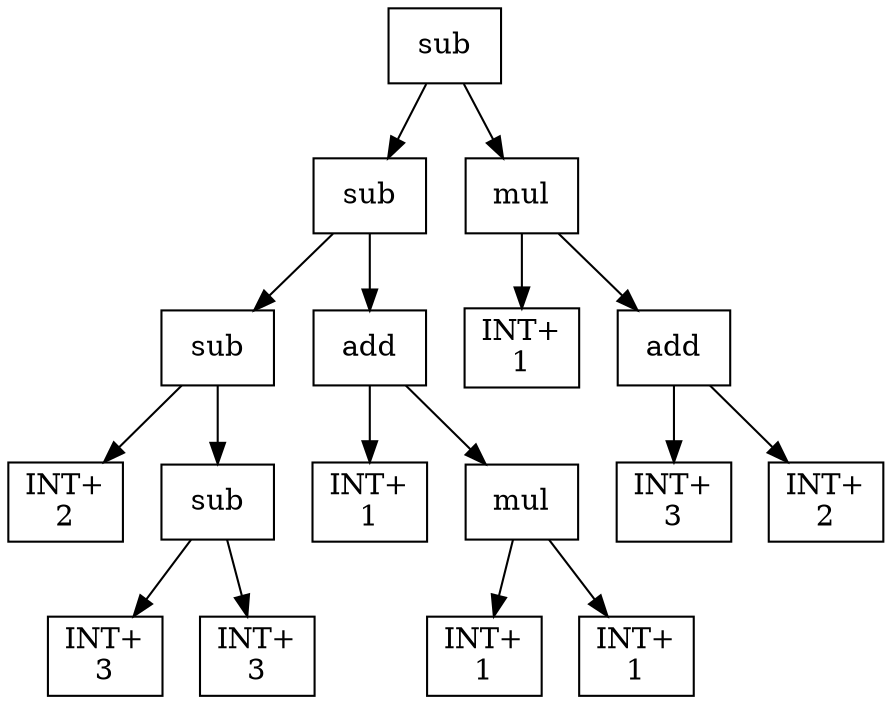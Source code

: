 digraph expr {
  node [shape=box];
  n1 [label="sub"];
  n2 [label="sub"];
  n3 [label="sub"];
  n4 [label="INT+\n2"];
  n5 [label="sub"];
  n6 [label="INT+\n3"];
  n7 [label="INT+\n3"];
  n5 -> n6;
  n5 -> n7;
  n3 -> n4;
  n3 -> n5;
  n8 [label="add"];
  n9 [label="INT+\n1"];
  n10 [label="mul"];
  n11 [label="INT+\n1"];
  n12 [label="INT+\n1"];
  n10 -> n11;
  n10 -> n12;
  n8 -> n9;
  n8 -> n10;
  n2 -> n3;
  n2 -> n8;
  n13 [label="mul"];
  n14 [label="INT+\n1"];
  n15 [label="add"];
  n16 [label="INT+\n3"];
  n17 [label="INT+\n2"];
  n15 -> n16;
  n15 -> n17;
  n13 -> n14;
  n13 -> n15;
  n1 -> n2;
  n1 -> n13;
}